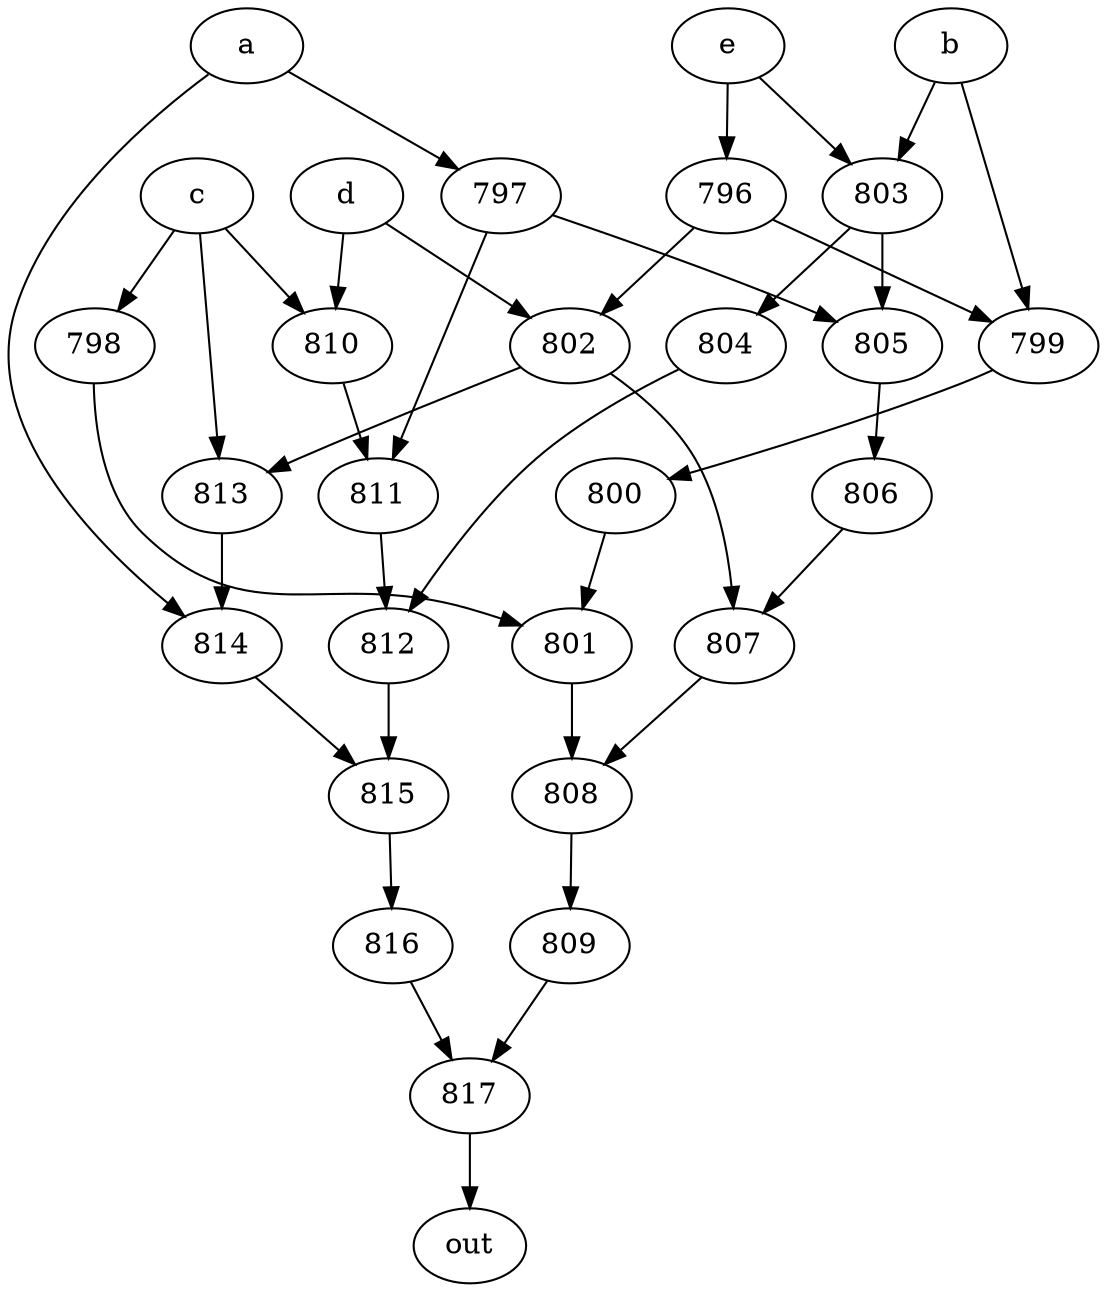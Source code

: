strict digraph "" {
	817 -> out;
	a -> 797;
	a -> 814;
	797 -> 805;
	797 -> 811;
	814 -> 815;
	805 -> 806;
	811 -> 812;
	815 -> 816;
	b -> 799;
	b -> 803;
	799 -> 800;
	803 -> 805;
	803 -> 804;
	800 -> 801;
	804 -> 812;
	c -> 798;
	c -> 810;
	c -> 813;
	798 -> 801;
	810 -> 811;
	813 -> 814;
	801 -> 808;
	d -> 810;
	d -> 802;
	802 -> 813;
	802 -> 807;
	807 -> 808;
	e -> 803;
	e -> 796;
	796 -> 799;
	796 -> 802;
	806 -> 807;
	812 -> 815;
	808 -> 809;
	809 -> 817;
	816 -> 817;
}

